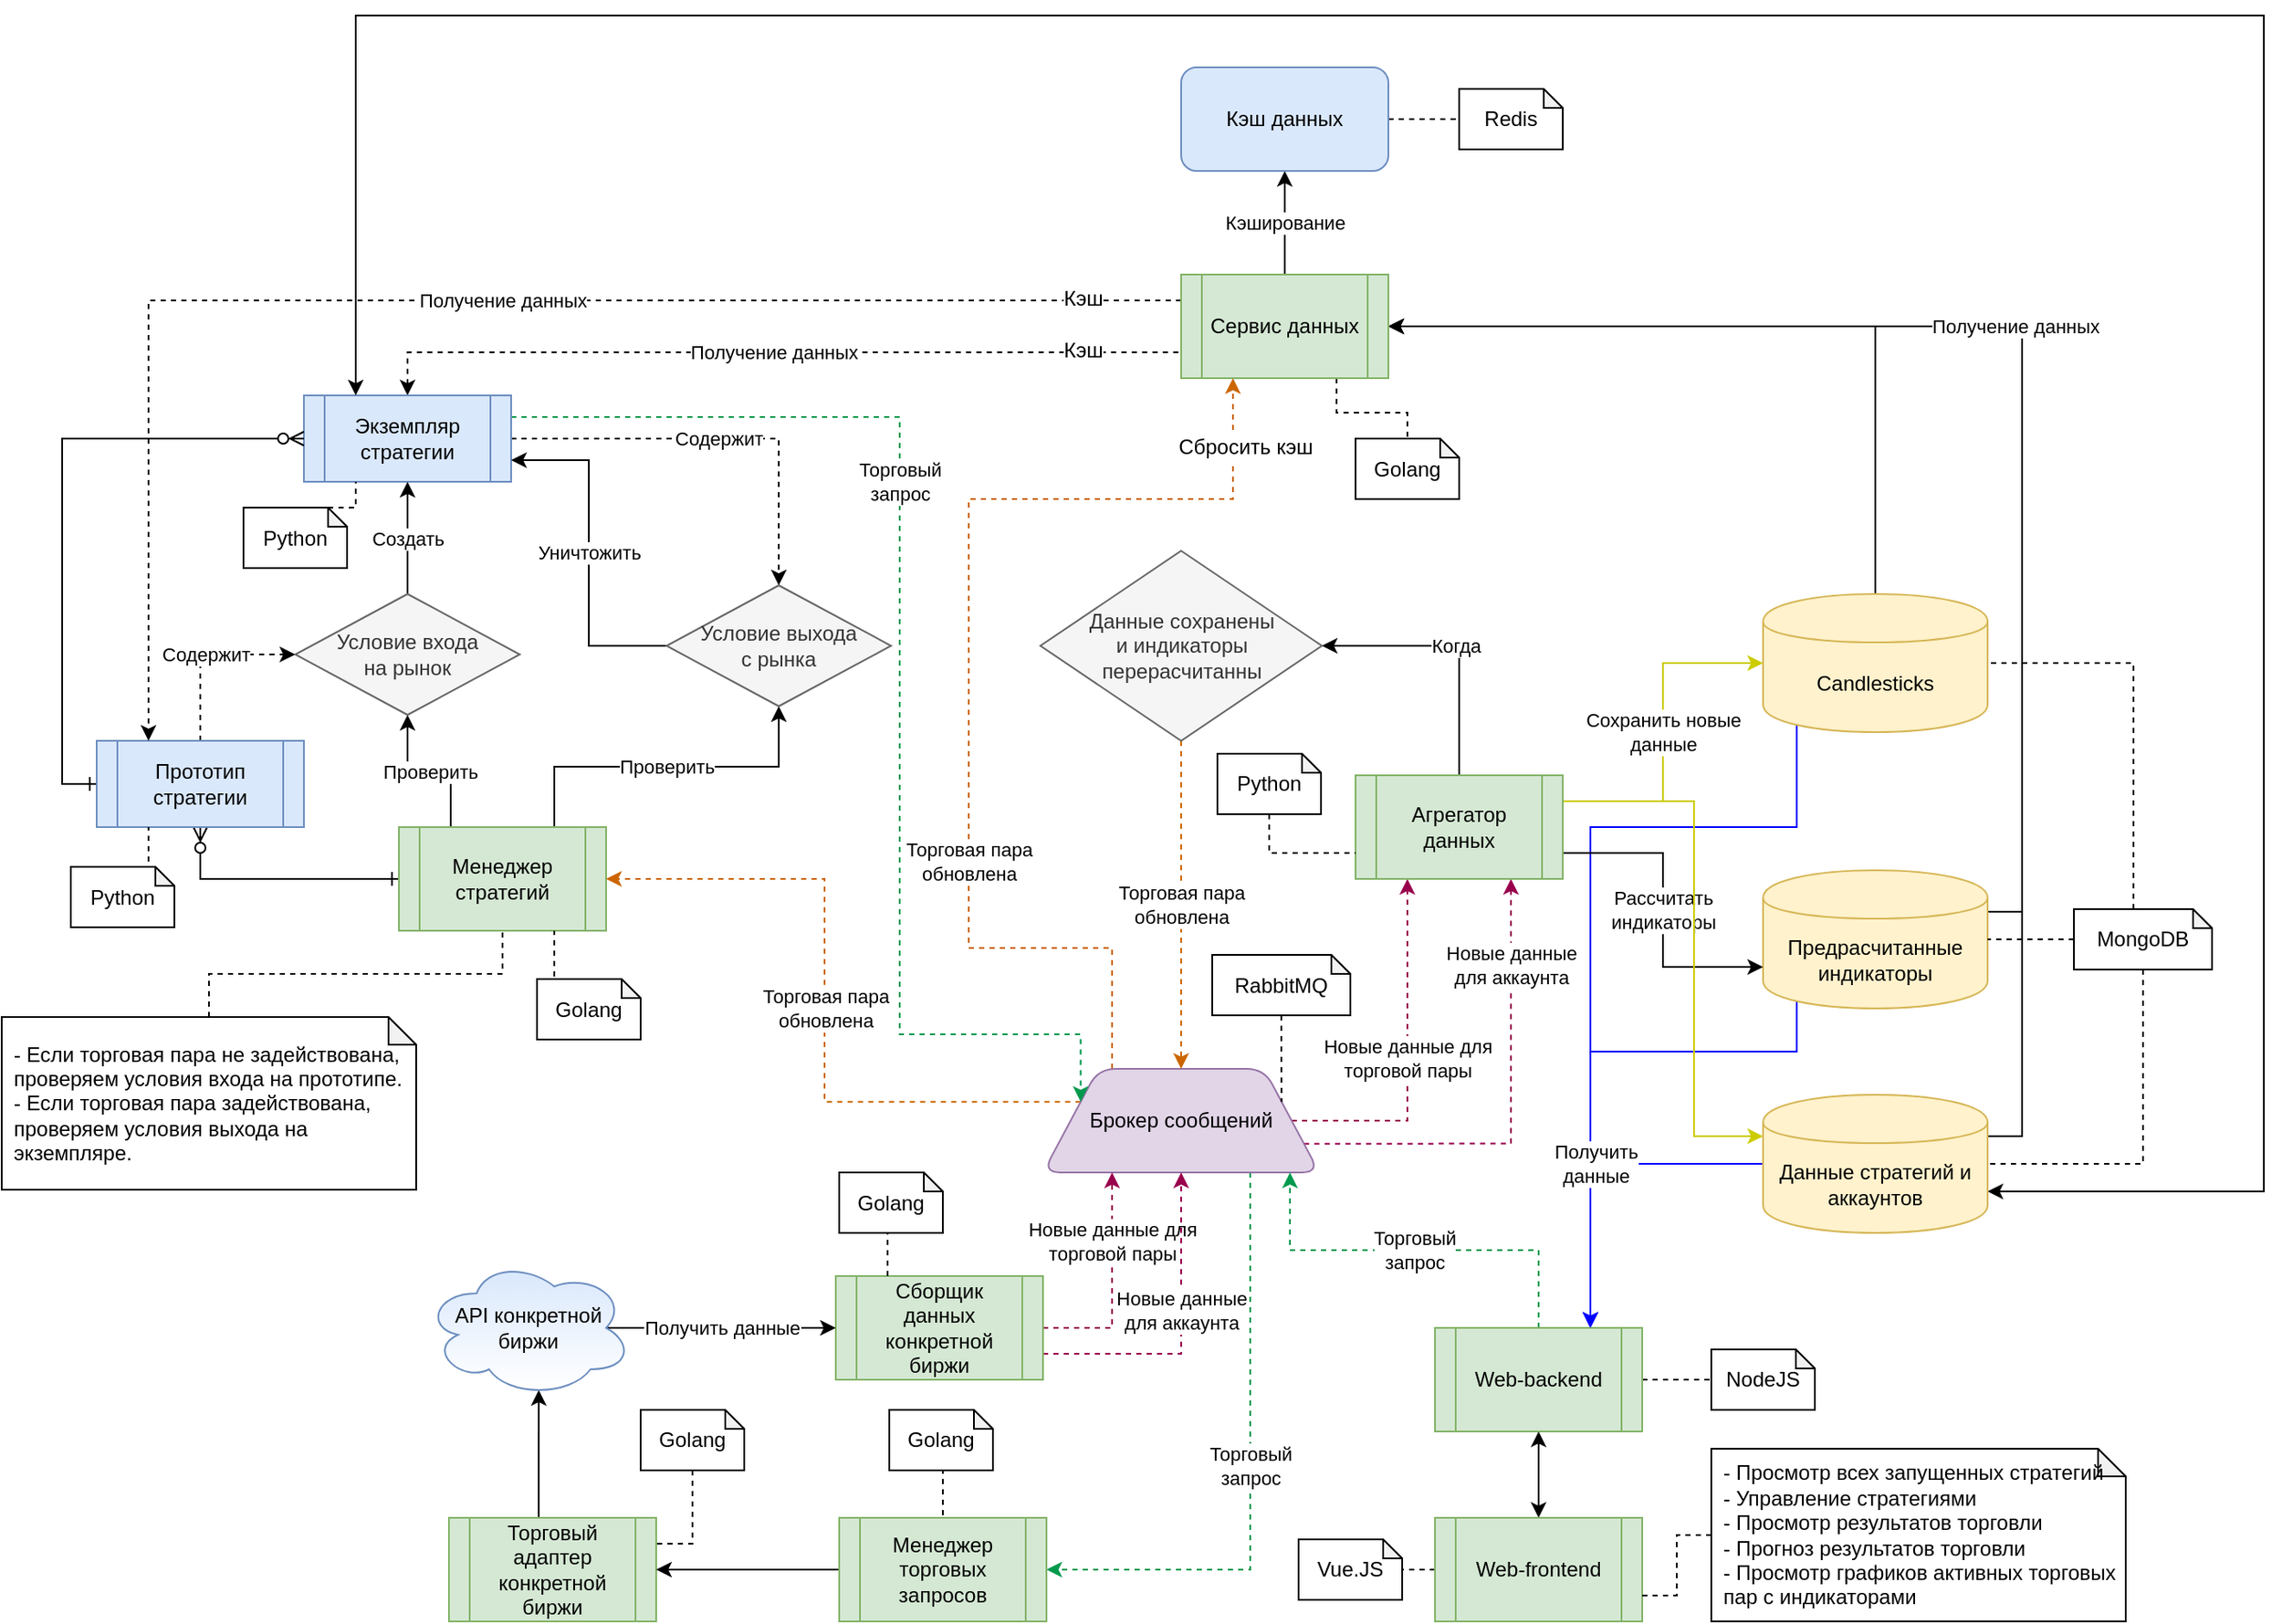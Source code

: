 <mxfile version="11.1.4" type="onedrive"><diagram id="FRBELjbMnmNRo_U3mfZq" name="Page-1"><mxGraphModel dx="2159" dy="3174" grid="1" gridSize="10" guides="1" tooltips="1" connect="1" arrows="1" fold="1" page="1" pageScale="1" pageWidth="827" pageHeight="1169" math="0" shadow="0"><root><mxCell id="0"/><mxCell id="1" parent="0"/><mxCell id="bpvKwf3iVBwZqgmixx3g-60" style="edgeStyle=orthogonalEdgeStyle;rounded=0;orthogonalLoop=1;jettySize=auto;html=1;exitX=1;exitY=0.3;exitDx=0;exitDy=0;entryX=1;entryY=0.5;entryDx=0;entryDy=0;startArrow=none;startFill=0;endArrow=classic;endFill=1;strokeColor=#000000;" edge="1" parent="1" source="bpvKwf3iVBwZqgmixx3g-30" target="ReVfuXmAG_VyodaBRStO-67"><mxGeometry relative="1" as="geometry"/></mxCell><mxCell id="ReVfuXmAG_VyodaBRStO-72" value="Получение данных" style="edgeStyle=orthogonalEdgeStyle;rounded=0;comic=0;orthogonalLoop=1;jettySize=auto;html=1;exitX=1;exitY=0.3;exitDx=0;exitDy=0;entryX=1;entryY=0.5;entryDx=0;entryDy=0;shadow=0;startArrow=none;startFill=0;endArrow=classic;endFill=1;" parent="1" source="ReVfuXmAG_VyodaBRStO-21" target="ReVfuXmAG_VyodaBRStO-67" edge="1"><mxGeometry relative="1" as="geometry"/></mxCell><mxCell id="bpvKwf3iVBwZqgmixx3g-47" style="edgeStyle=orthogonalEdgeStyle;rounded=0;orthogonalLoop=1;jettySize=auto;html=1;exitX=0.15;exitY=0.95;exitDx=0;exitDy=0;exitPerimeter=0;entryX=0.75;entryY=0;entryDx=0;entryDy=0;startArrow=none;startFill=0;endArrow=classic;endFill=1;strokeColor=#0000FF;" edge="1" parent="1" source="ReVfuXmAG_VyodaBRStO-20" target="bpvKwf3iVBwZqgmixx3g-20"><mxGeometry relative="1" as="geometry"><Array as="points"><mxPoint x="770" y="-860"/><mxPoint x="650" y="-860"/></Array></mxGeometry></mxCell><mxCell id="bpvKwf3iVBwZqgmixx3g-59" style="edgeStyle=orthogonalEdgeStyle;rounded=0;orthogonalLoop=1;jettySize=auto;html=1;exitX=0.5;exitY=0;exitDx=0;exitDy=0;entryX=1;entryY=0.5;entryDx=0;entryDy=0;startArrow=none;startFill=0;endArrow=classic;endFill=1;strokeColor=#000000;" edge="1" parent="1" source="ReVfuXmAG_VyodaBRStO-20" target="ReVfuXmAG_VyodaBRStO-67"><mxGeometry relative="1" as="geometry"/></mxCell><mxCell id="ReVfuXmAG_VyodaBRStO-20" value="Candlesticks" style="shape=cylinder;whiteSpace=wrap;html=1;boundedLbl=1;backgroundOutline=1;fillColor=#fff2cc;strokeColor=#d6b656;" parent="1" vertex="1"><mxGeometry x="750" y="-995" width="130" height="80" as="geometry"/></mxCell><mxCell id="bpvKwf3iVBwZqgmixx3g-46" style="edgeStyle=orthogonalEdgeStyle;rounded=0;orthogonalLoop=1;jettySize=auto;html=1;exitX=0.15;exitY=0.95;exitDx=0;exitDy=0;exitPerimeter=0;entryX=0.75;entryY=0;entryDx=0;entryDy=0;startArrow=none;startFill=0;endArrow=classic;endFill=1;strokeColor=#0000FF;" edge="1" parent="1" source="ReVfuXmAG_VyodaBRStO-21" target="bpvKwf3iVBwZqgmixx3g-20"><mxGeometry relative="1" as="geometry"><Array as="points"><mxPoint x="770" y="-730"/><mxPoint x="650" y="-730"/></Array></mxGeometry></mxCell><mxCell id="ReVfuXmAG_VyodaBRStO-21" value="Предрасчитанные индикаторы" style="shape=cylinder;whiteSpace=wrap;html=1;boundedLbl=1;backgroundOutline=1;fillColor=#fff2cc;strokeColor=#d6b656;" parent="1" vertex="1"><mxGeometry x="750" y="-835" width="130" height="80" as="geometry"/></mxCell><mxCell id="ReVfuXmAG_VyodaBRStO-56" value="Проверить" style="edgeStyle=orthogonalEdgeStyle;rounded=0;comic=0;orthogonalLoop=1;jettySize=auto;html=1;exitX=0.25;exitY=0;exitDx=0;exitDy=0;entryX=0.5;entryY=1;entryDx=0;entryDy=0;shadow=0;" parent="1" source="ReVfuXmAG_VyodaBRStO-31" target="ReVfuXmAG_VyodaBRStO-51" edge="1"><mxGeometry relative="1" as="geometry"/></mxCell><mxCell id="ReVfuXmAG_VyodaBRStO-61" value="Проверить" style="edgeStyle=orthogonalEdgeStyle;rounded=0;comic=0;orthogonalLoop=1;jettySize=auto;html=1;exitX=0.75;exitY=0;exitDx=0;exitDy=0;entryX=0.5;entryY=1;entryDx=0;entryDy=0;shadow=0;endArrow=classic;endFill=1;" parent="1" source="ReVfuXmAG_VyodaBRStO-31" target="ReVfuXmAG_VyodaBRStO-59" edge="1"><mxGeometry relative="1" as="geometry"/></mxCell><mxCell id="ReVfuXmAG_VyodaBRStO-74" style="edgeStyle=orthogonalEdgeStyle;rounded=0;comic=0;orthogonalLoop=1;jettySize=auto;html=1;exitX=0;exitY=0.5;exitDx=0;exitDy=0;entryX=0.5;entryY=1;entryDx=0;entryDy=0;shadow=0;startArrow=ERone;startFill=0;endArrow=ERzeroToMany;endFill=1;" parent="1" source="ReVfuXmAG_VyodaBRStO-31" target="ReVfuXmAG_VyodaBRStO-49" edge="1"><mxGeometry relative="1" as="geometry"/></mxCell><mxCell id="ReVfuXmAG_VyodaBRStO-31" value="Менеджер стратегий" style="shape=process;whiteSpace=wrap;html=1;backgroundOutline=1;fillColor=#d5e8d4;strokeColor=#82b366;" parent="1" vertex="1"><mxGeometry x="-40" y="-860" width="120" height="60" as="geometry"/></mxCell><mxCell id="ReVfuXmAG_VyodaBRStO-35" value="Торговая пара&lt;br&gt;обновлена" style="edgeStyle=orthogonalEdgeStyle;rounded=0;comic=0;orthogonalLoop=1;jettySize=auto;html=1;exitX=0;exitY=0.25;exitDx=0;exitDy=0;entryX=1;entryY=0.5;entryDx=0;entryDy=0;shadow=0;dashed=1;strokeColor=#CC6600;" parent="1" source="ReVfuXmAG_VyodaBRStO-33" target="ReVfuXmAG_VyodaBRStO-31" edge="1"><mxGeometry relative="1" as="geometry"/></mxCell><mxCell id="ReVfuXmAG_VyodaBRStO-83" value="Новые данные для&lt;br&gt;торговой пары" style="edgeStyle=orthogonalEdgeStyle;rounded=0;comic=0;orthogonalLoop=1;jettySize=auto;html=1;exitX=1;exitY=0.5;exitDx=0;exitDy=0;entryX=0.25;entryY=1;entryDx=0;entryDy=0;shadow=0;dashed=1;startArrow=none;startFill=0;endArrow=classic;endFill=1;strokeColor=#99004D;" parent="1" source="ReVfuXmAG_VyodaBRStO-33" target="ReVfuXmAG_VyodaBRStO-76" edge="1"><mxGeometry relative="1" as="geometry"/></mxCell><mxCell id="ReVfuXmAG_VyodaBRStO-101" value="Торговая пара &lt;br&gt;обновлена" style="edgeStyle=orthogonalEdgeStyle;rounded=0;comic=0;orthogonalLoop=1;jettySize=auto;html=1;exitX=0.25;exitY=0;exitDx=0;exitDy=0;entryX=0.25;entryY=1;entryDx=0;entryDy=0;shadow=0;dashed=1;startArrow=none;startFill=0;endArrow=classic;endFill=1;elbow=vertical;strokeColor=#CC6600;" parent="1" source="ReVfuXmAG_VyodaBRStO-33" target="ReVfuXmAG_VyodaBRStO-67" edge="1"><mxGeometry x="-0.362" relative="1" as="geometry"><Array as="points"><mxPoint x="373" y="-790"/><mxPoint x="290" y="-790"/><mxPoint x="290" y="-1050"/><mxPoint x="443" y="-1050"/></Array><mxPoint as="offset"/></mxGeometry></mxCell><mxCell id="ReVfuXmAG_VyodaBRStO-107" value="Сбросить кэш" style="text;html=1;resizable=0;points=[];align=center;verticalAlign=middle;labelBackgroundColor=#ffffff;" parent="ReVfuXmAG_VyodaBRStO-101" vertex="1" connectable="0"><mxGeometry x="0.852" y="-2" relative="1" as="geometry"><mxPoint x="5" y="-7" as="offset"/></mxGeometry></mxCell><mxCell id="bpvKwf3iVBwZqgmixx3g-41" value="Торговый&lt;br&gt;запрос" style="edgeStyle=orthogonalEdgeStyle;rounded=0;orthogonalLoop=1;jettySize=auto;html=1;exitX=0.75;exitY=1;exitDx=0;exitDy=0;entryX=1;entryY=0.5;entryDx=0;entryDy=0;dashed=1;startArrow=none;startFill=0;endArrow=classic;endFill=1;strokeColor=#00994D;" edge="1" parent="1" source="ReVfuXmAG_VyodaBRStO-33" target="bpvKwf3iVBwZqgmixx3g-37"><mxGeometry x="-0.023" relative="1" as="geometry"><mxPoint as="offset"/></mxGeometry></mxCell><mxCell id="bpvKwf3iVBwZqgmixx3g-52" value="Новые данные&lt;br&gt;для аккаунта" style="edgeStyle=orthogonalEdgeStyle;rounded=0;orthogonalLoop=1;jettySize=auto;html=1;exitX=1;exitY=0.75;exitDx=0;exitDy=0;entryX=0.75;entryY=1;entryDx=0;entryDy=0;startArrow=none;startFill=0;endArrow=classic;endFill=1;strokeColor=#99004D;shadow=0;dashed=1;" edge="1" parent="1" source="ReVfuXmAG_VyodaBRStO-33" target="ReVfuXmAG_VyodaBRStO-76"><mxGeometry x="0.634" relative="1" as="geometry"><mxPoint as="offset"/></mxGeometry></mxCell><mxCell id="ReVfuXmAG_VyodaBRStO-33" value="Брокер сообщений" style="shape=trapezoid;perimeter=trapezoidPerimeter;whiteSpace=wrap;html=1;fillColor=#e1d5e7;strokeColor=#9673a6;gradientColor=none;rounded=1;comic=0;shadow=0;" parent="1" vertex="1"><mxGeometry x="333" y="-720" width="160" height="60" as="geometry"/></mxCell><mxCell id="ReVfuXmAG_VyodaBRStO-62" value="Содержит" style="edgeStyle=orthogonalEdgeStyle;rounded=0;comic=0;orthogonalLoop=1;jettySize=auto;html=1;exitX=1;exitY=0.5;exitDx=0;exitDy=0;entryX=0.5;entryY=0;entryDx=0;entryDy=0;shadow=0;endArrow=classic;endFill=1;dashed=1;" parent="1" source="ReVfuXmAG_VyodaBRStO-47" target="ReVfuXmAG_VyodaBRStO-59" edge="1"><mxGeometry relative="1" as="geometry"/></mxCell><mxCell id="ReVfuXmAG_VyodaBRStO-68" value="Получение данных" style="edgeStyle=orthogonalEdgeStyle;rounded=0;comic=0;orthogonalLoop=1;jettySize=auto;html=1;exitX=0.5;exitY=0;exitDx=0;exitDy=0;shadow=0;dashed=1;endArrow=none;endFill=0;startArrow=classic;startFill=1;entryX=0;entryY=0.75;entryDx=0;entryDy=0;" parent="1" source="ReVfuXmAG_VyodaBRStO-47" target="ReVfuXmAG_VyodaBRStO-67" edge="1"><mxGeometry relative="1" as="geometry"><mxPoint x="330" y="-1100" as="targetPoint"/></mxGeometry></mxCell><mxCell id="ReVfuXmAG_VyodaBRStO-109" value="Кэш" style="text;html=1;resizable=0;points=[];align=center;verticalAlign=middle;labelBackgroundColor=#ffffff;" parent="ReVfuXmAG_VyodaBRStO-68" vertex="1" connectable="0"><mxGeometry x="0.729" y="-1" relative="1" as="geometry"><mxPoint x="7" y="-2" as="offset"/></mxGeometry></mxCell><mxCell id="bpvKwf3iVBwZqgmixx3g-40" value="Торговый &lt;br&gt;запрос" style="edgeStyle=orthogonalEdgeStyle;rounded=0;orthogonalLoop=1;jettySize=auto;html=1;exitX=1;exitY=0.25;exitDx=0;exitDy=0;entryX=0;entryY=0.25;entryDx=0;entryDy=0;startArrow=none;startFill=0;endArrow=classic;endFill=1;dashed=1;strokeColor=#00994D;" edge="1" parent="1" source="ReVfuXmAG_VyodaBRStO-47" target="ReVfuXmAG_VyodaBRStO-33"><mxGeometry x="-0.38" y="-37" relative="1" as="geometry"><Array as="points"><mxPoint x="250" y="-1097"/><mxPoint x="250" y="-740"/><mxPoint x="355" y="-740"/></Array><mxPoint x="37" y="37" as="offset"/></mxGeometry></mxCell><mxCell id="ReVfuXmAG_VyodaBRStO-47" value="Экземпляр стратегии" style="shape=process;whiteSpace=wrap;html=1;backgroundOutline=1;fillColor=#dae8fc;strokeColor=#6c8ebf;" parent="1" vertex="1"><mxGeometry x="-95" y="-1110" width="120" height="50" as="geometry"/></mxCell><mxCell id="ReVfuXmAG_VyodaBRStO-60" value="Содержит" style="edgeStyle=orthogonalEdgeStyle;rounded=0;comic=0;orthogonalLoop=1;jettySize=auto;html=1;exitX=0.5;exitY=0;exitDx=0;exitDy=0;entryX=0;entryY=0.5;entryDx=0;entryDy=0;shadow=0;endArrow=classic;endFill=1;dashed=1;" parent="1" source="ReVfuXmAG_VyodaBRStO-49" target="ReVfuXmAG_VyodaBRStO-51" edge="1"><mxGeometry relative="1" as="geometry"/></mxCell><mxCell id="ReVfuXmAG_VyodaBRStO-73" style="edgeStyle=orthogonalEdgeStyle;rounded=0;comic=0;orthogonalLoop=1;jettySize=auto;html=1;exitX=0;exitY=0.5;exitDx=0;exitDy=0;entryX=0;entryY=0.5;entryDx=0;entryDy=0;shadow=0;startArrow=ERone;startFill=0;endArrow=ERzeroToMany;endFill=1;" parent="1" source="ReVfuXmAG_VyodaBRStO-49" target="ReVfuXmAG_VyodaBRStO-47" edge="1"><mxGeometry relative="1" as="geometry"/></mxCell><mxCell id="ReVfuXmAG_VyodaBRStO-49" value="Прототип стратегии" style="shape=process;whiteSpace=wrap;html=1;backgroundOutline=1;fillColor=#dae8fc;strokeColor=#6c8ebf;" parent="1" vertex="1"><mxGeometry x="-215" y="-910" width="120" height="50" as="geometry"/></mxCell><mxCell id="ReVfuXmAG_VyodaBRStO-58" value="Создать" style="edgeStyle=orthogonalEdgeStyle;rounded=0;comic=0;orthogonalLoop=1;jettySize=auto;html=1;exitX=0.5;exitY=0;exitDx=0;exitDy=0;entryX=0.5;entryY=1;entryDx=0;entryDy=0;shadow=0;" parent="1" source="ReVfuXmAG_VyodaBRStO-51" target="ReVfuXmAG_VyodaBRStO-47" edge="1"><mxGeometry relative="1" as="geometry"/></mxCell><mxCell id="ReVfuXmAG_VyodaBRStO-51" value="Условие входа&lt;br&gt;на рынок" style="rhombus;whiteSpace=wrap;html=1;fillColor=#f5f5f5;strokeColor=#666666;fontColor=#333333;" parent="1" vertex="1"><mxGeometry x="-100" y="-995" width="130" height="70" as="geometry"/></mxCell><mxCell id="ReVfuXmAG_VyodaBRStO-63" value="Уничтожить" style="edgeStyle=orthogonalEdgeStyle;rounded=0;comic=0;orthogonalLoop=1;jettySize=auto;html=1;exitX=0;exitY=0.5;exitDx=0;exitDy=0;entryX=1;entryY=0.75;entryDx=0;entryDy=0;shadow=0;endArrow=classic;endFill=1;" parent="1" source="ReVfuXmAG_VyodaBRStO-59" target="ReVfuXmAG_VyodaBRStO-47" edge="1"><mxGeometry relative="1" as="geometry"/></mxCell><mxCell id="ReVfuXmAG_VyodaBRStO-59" value="Условие выхода&lt;br&gt;с рынка" style="rhombus;whiteSpace=wrap;html=1;fillColor=#f5f5f5;strokeColor=#666666;fontColor=#333333;" parent="1" vertex="1"><mxGeometry x="115" y="-1000" width="130" height="70" as="geometry"/></mxCell><mxCell id="ReVfuXmAG_VyodaBRStO-66" style="edgeStyle=orthogonalEdgeStyle;rounded=0;comic=0;orthogonalLoop=1;jettySize=auto;html=1;exitX=0.5;exitY=0;exitDx=0;exitDy=0;exitPerimeter=0;entryX=0.5;entryY=1;entryDx=0;entryDy=0;shadow=0;endArrow=none;endFill=0;dashed=1;" parent="1" source="ReVfuXmAG_VyodaBRStO-64" target="ReVfuXmAG_VyodaBRStO-31" edge="1"><mxGeometry relative="1" as="geometry"/></mxCell><mxCell id="ReVfuXmAG_VyodaBRStO-64" value="- Если торговая пара не задействована, проверяем условия входа на прототипе.&lt;br&gt;- Если торговая пара задействована, проверяем условия выхода на экземпляре." style="shape=note;whiteSpace=wrap;html=1;backgroundOutline=1;darkOpacity=0.05;align=left;horizontal=1;spacingTop=0;spacingLeft=5;spacingRight=0;size=16;" parent="1" vertex="1"><mxGeometry x="-270" y="-750" width="240" height="100" as="geometry"/></mxCell><mxCell id="ReVfuXmAG_VyodaBRStO-69" value="Получение данных" style="edgeStyle=orthogonalEdgeStyle;rounded=0;comic=0;orthogonalLoop=1;jettySize=auto;html=1;entryX=0.25;entryY=0;entryDx=0;entryDy=0;shadow=0;dashed=1;startArrow=none;startFill=0;endArrow=classic;endFill=1;exitX=0;exitY=0.25;exitDx=0;exitDy=0;" parent="1" source="ReVfuXmAG_VyodaBRStO-67" target="ReVfuXmAG_VyodaBRStO-49" edge="1"><mxGeometry x="-0.079" relative="1" as="geometry"><mxPoint x="340" y="-1190" as="sourcePoint"/><mxPoint as="offset"/></mxGeometry></mxCell><mxCell id="ReVfuXmAG_VyodaBRStO-108" value="Кэш" style="text;html=1;resizable=0;points=[];align=center;verticalAlign=middle;labelBackgroundColor=#ffffff;" parent="ReVfuXmAG_VyodaBRStO-69" vertex="1" connectable="0"><mxGeometry x="-0.866" relative="1" as="geometry"><mxPoint y="-1" as="offset"/></mxGeometry></mxCell><mxCell id="ReVfuXmAG_VyodaBRStO-95" value="Кэширование" style="edgeStyle=orthogonalEdgeStyle;rounded=0;comic=0;orthogonalLoop=1;jettySize=auto;html=1;exitX=0.5;exitY=0;exitDx=0;exitDy=0;entryX=0.5;entryY=1;entryDx=0;entryDy=0;shadow=0;startArrow=none;startFill=0;endArrow=classic;endFill=1;" parent="1" source="ReVfuXmAG_VyodaBRStO-67" target="ReVfuXmAG_VyodaBRStO-93" edge="1"><mxGeometry relative="1" as="geometry"/></mxCell><mxCell id="bpvKwf3iVBwZqgmixx3g-17" style="edgeStyle=orthogonalEdgeStyle;rounded=0;orthogonalLoop=1;jettySize=auto;html=1;exitX=0.75;exitY=1;exitDx=0;exitDy=0;entryX=0.5;entryY=0;entryDx=0;entryDy=0;entryPerimeter=0;dashed=1;endArrow=none;endFill=0;" edge="1" parent="1" source="ReVfuXmAG_VyodaBRStO-67" target="bpvKwf3iVBwZqgmixx3g-16"><mxGeometry relative="1" as="geometry"/></mxCell><mxCell id="ReVfuXmAG_VyodaBRStO-67" value="Сервис данных" style="shape=process;whiteSpace=wrap;html=1;backgroundOutline=1;align=center;fillColor=#d5e8d4;strokeColor=#82b366;" parent="1" vertex="1"><mxGeometry x="413" y="-1180" width="120" height="60" as="geometry"/></mxCell><mxCell id="ReVfuXmAG_VyodaBRStO-82" value="Новые данные для&lt;br&gt;торговой пары" style="edgeStyle=orthogonalEdgeStyle;rounded=0;comic=0;orthogonalLoop=1;jettySize=auto;html=1;exitX=1;exitY=0.5;exitDx=0;exitDy=0;entryX=0.25;entryY=1;entryDx=0;entryDy=0;shadow=0;startArrow=none;startFill=0;endArrow=classic;endFill=1;dashed=1;strokeColor=#99004D;" parent="1" source="ReVfuXmAG_VyodaBRStO-75" target="ReVfuXmAG_VyodaBRStO-33" edge="1"><mxGeometry x="0.385" relative="1" as="geometry"><mxPoint as="offset"/></mxGeometry></mxCell><mxCell id="bpvKwf3iVBwZqgmixx3g-50" value="Новые&amp;nbsp;данные&lt;br&gt;для аккаунта" style="edgeStyle=orthogonalEdgeStyle;rounded=0;orthogonalLoop=1;jettySize=auto;html=1;exitX=1;exitY=0.75;exitDx=0;exitDy=0;startArrow=none;startFill=0;endArrow=classic;endFill=1;strokeColor=#99004D;shadow=0;dashed=1;" edge="1" parent="1" source="ReVfuXmAG_VyodaBRStO-75" target="ReVfuXmAG_VyodaBRStO-33"><mxGeometry x="-0.135" y="25" relative="1" as="geometry"><mxPoint x="25" y="-25" as="offset"/></mxGeometry></mxCell><mxCell id="ReVfuXmAG_VyodaBRStO-75" value="Сборщик данных конкретной биржи" style="shape=process;whiteSpace=wrap;html=1;backgroundOutline=1;align=center;fillColor=#d5e8d4;strokeColor=#82b366;" parent="1" vertex="1"><mxGeometry x="213" y="-600" width="120" height="60" as="geometry"/></mxCell><mxCell id="ReVfuXmAG_VyodaBRStO-84" value="Сохранить новые&lt;br&gt;данные" style="edgeStyle=orthogonalEdgeStyle;rounded=0;comic=0;orthogonalLoop=1;jettySize=auto;html=1;exitX=1;exitY=0.25;exitDx=0;exitDy=0;entryX=0;entryY=0.5;entryDx=0;entryDy=0;shadow=0;startArrow=none;startFill=0;endArrow=classic;endFill=1;strokeColor=#CCCC00;" parent="1" source="ReVfuXmAG_VyodaBRStO-76" target="ReVfuXmAG_VyodaBRStO-20" edge="1"><mxGeometry relative="1" as="geometry"/></mxCell><mxCell id="ReVfuXmAG_VyodaBRStO-86" value="Рассчитать &lt;br&gt;индикаторы" style="edgeStyle=orthogonalEdgeStyle;rounded=0;comic=0;orthogonalLoop=1;jettySize=auto;html=1;exitX=1;exitY=0.75;exitDx=0;exitDy=0;entryX=0;entryY=0.7;entryDx=0;entryDy=0;shadow=0;startArrow=none;startFill=0;endArrow=classic;endFill=1;" parent="1" source="ReVfuXmAG_VyodaBRStO-76" target="ReVfuXmAG_VyodaBRStO-21" edge="1"><mxGeometry relative="1" as="geometry"/></mxCell><mxCell id="ReVfuXmAG_VyodaBRStO-91" value="Когда" style="edgeStyle=orthogonalEdgeStyle;rounded=0;comic=0;orthogonalLoop=1;jettySize=auto;html=1;exitX=0.5;exitY=0;exitDx=0;exitDy=0;entryX=1;entryY=0.5;entryDx=0;entryDy=0;shadow=0;startArrow=none;startFill=0;endArrow=classic;endFill=1;" parent="1" source="ReVfuXmAG_VyodaBRStO-76" target="ReVfuXmAG_VyodaBRStO-88" edge="1"><mxGeometry relative="1" as="geometry"/></mxCell><mxCell id="bpvKwf3iVBwZqgmixx3g-53" style="edgeStyle=orthogonalEdgeStyle;rounded=0;orthogonalLoop=1;jettySize=auto;html=1;exitX=1;exitY=0.25;exitDx=0;exitDy=0;entryX=0;entryY=0.3;entryDx=0;entryDy=0;startArrow=none;startFill=0;endArrow=classic;endFill=1;strokeColor=#CCCC00;" edge="1" parent="1" source="ReVfuXmAG_VyodaBRStO-76" target="bpvKwf3iVBwZqgmixx3g-30"><mxGeometry relative="1" as="geometry"><Array as="points"><mxPoint x="710" y="-875"/><mxPoint x="710" y="-681"/></Array></mxGeometry></mxCell><mxCell id="ReVfuXmAG_VyodaBRStO-76" value="Агрегатор данных" style="shape=process;whiteSpace=wrap;html=1;backgroundOutline=1;align=center;fillColor=#d5e8d4;strokeColor=#82b366;" parent="1" vertex="1"><mxGeometry x="514" y="-890" width="120" height="60" as="geometry"/></mxCell><mxCell id="ReVfuXmAG_VyodaBRStO-78" value="Получить данные" style="edgeStyle=orthogonalEdgeStyle;rounded=0;comic=0;orthogonalLoop=1;jettySize=auto;html=1;exitX=0.875;exitY=0.5;exitDx=0;exitDy=0;exitPerimeter=0;entryX=0;entryY=0.5;entryDx=0;entryDy=0;shadow=0;startArrow=none;startFill=0;endArrow=classic;endFill=1;" parent="1" source="ReVfuXmAG_VyodaBRStO-77" target="ReVfuXmAG_VyodaBRStO-75" edge="1"><mxGeometry relative="1" as="geometry"/></mxCell><mxCell id="bpvKwf3iVBwZqgmixx3g-49" style="rounded=0;orthogonalLoop=1;jettySize=auto;html=1;exitX=0.55;exitY=0.95;exitDx=0;exitDy=0;exitPerimeter=0;entryX=0.433;entryY=0;entryDx=0;entryDy=0;entryPerimeter=0;startArrow=classic;startFill=1;endArrow=none;endFill=0;strokeColor=#000000;edgeStyle=orthogonalEdgeStyle;" edge="1" parent="1" source="ReVfuXmAG_VyodaBRStO-77" target="bpvKwf3iVBwZqgmixx3g-34"><mxGeometry relative="1" as="geometry"/></mxCell><mxCell id="ReVfuXmAG_VyodaBRStO-77" value="API конкретной биржи" style="ellipse;shape=cloud;whiteSpace=wrap;html=1;align=center;fillColor=#dae8fc;strokeColor=#6c8ebf;gradientColor=#ffffff;shadow=0;" parent="1" vertex="1"><mxGeometry x="-25" y="-610" width="120" height="80" as="geometry"/></mxCell><mxCell id="ReVfuXmAG_VyodaBRStO-90" value="Торговая пара&lt;br&gt;обновлена" style="edgeStyle=orthogonalEdgeStyle;rounded=0;comic=0;orthogonalLoop=1;jettySize=auto;html=1;exitX=0.5;exitY=1;exitDx=0;exitDy=0;entryX=0.5;entryY=0;entryDx=0;entryDy=0;shadow=0;dashed=1;startArrow=none;startFill=0;endArrow=classic;endFill=1;strokeColor=#CC6600;" parent="1" source="ReVfuXmAG_VyodaBRStO-88" target="ReVfuXmAG_VyodaBRStO-33" edge="1"><mxGeometry relative="1" as="geometry"><mxPoint x="383" y="-840" as="sourcePoint"/></mxGeometry></mxCell><mxCell id="ReVfuXmAG_VyodaBRStO-88" value="Данные сохранены&lt;br&gt;и индикаторы перерасчитанны" style="rhombus;whiteSpace=wrap;html=1;fillColor=#f5f5f5;strokeColor=#666666;fontColor=#333333;" parent="1" vertex="1"><mxGeometry x="331.5" y="-1020" width="163" height="110" as="geometry"/></mxCell><mxCell id="bpvKwf3iVBwZqgmixx3g-15" style="edgeStyle=orthogonalEdgeStyle;rounded=0;orthogonalLoop=1;jettySize=auto;html=1;exitX=1;exitY=0.5;exitDx=0;exitDy=0;entryX=0;entryY=0.5;entryDx=0;entryDy=0;entryPerimeter=0;dashed=1;endArrow=none;endFill=0;" edge="1" parent="1" source="ReVfuXmAG_VyodaBRStO-93" target="bpvKwf3iVBwZqgmixx3g-14"><mxGeometry relative="1" as="geometry"/></mxCell><mxCell id="ReVfuXmAG_VyodaBRStO-93" value="Кэш данных" style="rounded=1;whiteSpace=wrap;html=1;align=center;fillColor=#dae8fc;strokeColor=#6c8ebf;" parent="1" vertex="1"><mxGeometry x="413" y="-1300" width="120" height="60" as="geometry"/></mxCell><mxCell id="bpvKwf3iVBwZqgmixx3g-2" style="edgeStyle=orthogonalEdgeStyle;rounded=0;orthogonalLoop=1;jettySize=auto;html=1;exitX=0;exitY=0;exitDx=34.5;exitDy=0;exitPerimeter=0;entryX=1;entryY=0.5;entryDx=0;entryDy=0;endArrow=none;endFill=0;dashed=1;" edge="1" parent="1" source="bpvKwf3iVBwZqgmixx3g-1" target="ReVfuXmAG_VyodaBRStO-20"><mxGeometry relative="1" as="geometry"/></mxCell><mxCell id="bpvKwf3iVBwZqgmixx3g-3" style="edgeStyle=orthogonalEdgeStyle;rounded=0;orthogonalLoop=1;jettySize=auto;html=1;exitX=0;exitY=0.5;exitDx=0;exitDy=0;exitPerimeter=0;entryX=1;entryY=0.5;entryDx=0;entryDy=0;endArrow=none;endFill=0;dashed=1;" edge="1" parent="1" source="bpvKwf3iVBwZqgmixx3g-1" target="ReVfuXmAG_VyodaBRStO-21"><mxGeometry relative="1" as="geometry"/></mxCell><mxCell id="bpvKwf3iVBwZqgmixx3g-31" style="edgeStyle=orthogonalEdgeStyle;rounded=0;orthogonalLoop=1;jettySize=auto;html=1;exitX=0.5;exitY=1;exitDx=0;exitDy=0;exitPerimeter=0;entryX=1;entryY=0.5;entryDx=0;entryDy=0;dashed=1;startArrow=none;startFill=0;endArrow=none;endFill=0;" edge="1" parent="1" source="bpvKwf3iVBwZqgmixx3g-1" target="bpvKwf3iVBwZqgmixx3g-30"><mxGeometry relative="1" as="geometry"/></mxCell><mxCell id="bpvKwf3iVBwZqgmixx3g-1" value="MongoDB" style="shape=note;whiteSpace=wrap;html=1;backgroundOutline=1;darkOpacity=0.05;size=11;" vertex="1" parent="1"><mxGeometry x="930" y="-812.5" width="80" height="35" as="geometry"/></mxCell><mxCell id="bpvKwf3iVBwZqgmixx3g-5" style="edgeStyle=orthogonalEdgeStyle;rounded=0;orthogonalLoop=1;jettySize=auto;html=1;exitX=0.5;exitY=1;exitDx=0;exitDy=0;exitPerimeter=0;entryX=1;entryY=0.25;entryDx=0;entryDy=0;dashed=1;endArrow=none;endFill=0;" edge="1" parent="1" source="bpvKwf3iVBwZqgmixx3g-4" target="ReVfuXmAG_VyodaBRStO-33"><mxGeometry relative="1" as="geometry"/></mxCell><mxCell id="bpvKwf3iVBwZqgmixx3g-4" value="RabbitMQ" style="shape=note;whiteSpace=wrap;html=1;backgroundOutline=1;darkOpacity=0.05;size=11;" vertex="1" parent="1"><mxGeometry x="431" y="-786" width="80" height="35" as="geometry"/></mxCell><mxCell id="bpvKwf3iVBwZqgmixx3g-7" style="edgeStyle=orthogonalEdgeStyle;rounded=0;orthogonalLoop=1;jettySize=auto;html=1;exitX=0.5;exitY=0;exitDx=0;exitDy=0;exitPerimeter=0;entryX=0.25;entryY=1;entryDx=0;entryDy=0;dashed=1;endArrow=none;endFill=0;" edge="1" parent="1" source="bpvKwf3iVBwZqgmixx3g-6" target="ReVfuXmAG_VyodaBRStO-49"><mxGeometry relative="1" as="geometry"/></mxCell><mxCell id="bpvKwf3iVBwZqgmixx3g-6" value="Python" style="shape=note;whiteSpace=wrap;html=1;backgroundOutline=1;darkOpacity=0.05;size=11;" vertex="1" parent="1"><mxGeometry x="-230" y="-837" width="60" height="35" as="geometry"/></mxCell><mxCell id="bpvKwf3iVBwZqgmixx3g-9" style="edgeStyle=orthogonalEdgeStyle;rounded=0;orthogonalLoop=1;jettySize=auto;html=1;exitX=0;exitY=0;exitDx=49;exitDy=0;exitPerimeter=0;entryX=0.25;entryY=1;entryDx=0;entryDy=0;dashed=1;endArrow=none;endFill=0;" edge="1" parent="1" source="bpvKwf3iVBwZqgmixx3g-8" target="ReVfuXmAG_VyodaBRStO-47"><mxGeometry relative="1" as="geometry"/></mxCell><mxCell id="bpvKwf3iVBwZqgmixx3g-8" value="Python" style="shape=note;whiteSpace=wrap;html=1;backgroundOutline=1;darkOpacity=0.05;size=11;" vertex="1" parent="1"><mxGeometry x="-130" y="-1045" width="60" height="35" as="geometry"/></mxCell><mxCell id="bpvKwf3iVBwZqgmixx3g-11" style="edgeStyle=orthogonalEdgeStyle;rounded=0;orthogonalLoop=1;jettySize=auto;html=1;exitX=0;exitY=0;exitDx=14.5;exitDy=0;exitPerimeter=0;entryX=0.75;entryY=1;entryDx=0;entryDy=0;dashed=1;endArrow=none;endFill=0;" edge="1" parent="1" source="bpvKwf3iVBwZqgmixx3g-10" target="ReVfuXmAG_VyodaBRStO-31"><mxGeometry relative="1" as="geometry"/></mxCell><mxCell id="bpvKwf3iVBwZqgmixx3g-10" value="Golang" style="shape=note;whiteSpace=wrap;html=1;backgroundOutline=1;darkOpacity=0.05;size=11;" vertex="1" parent="1"><mxGeometry x="40" y="-772" width="60" height="35" as="geometry"/></mxCell><mxCell id="bpvKwf3iVBwZqgmixx3g-13" style="edgeStyle=orthogonalEdgeStyle;rounded=0;orthogonalLoop=1;jettySize=auto;html=1;exitX=0.5;exitY=1;exitDx=0;exitDy=0;exitPerimeter=0;entryX=0.25;entryY=0;entryDx=0;entryDy=0;dashed=1;endArrow=none;endFill=0;" edge="1" parent="1" source="bpvKwf3iVBwZqgmixx3g-12" target="ReVfuXmAG_VyodaBRStO-75"><mxGeometry relative="1" as="geometry"/></mxCell><mxCell id="bpvKwf3iVBwZqgmixx3g-12" value="Golang" style="shape=note;whiteSpace=wrap;html=1;backgroundOutline=1;darkOpacity=0.05;size=11;" vertex="1" parent="1"><mxGeometry x="215" y="-660" width="60" height="35" as="geometry"/></mxCell><mxCell id="bpvKwf3iVBwZqgmixx3g-14" value="Redis" style="shape=note;whiteSpace=wrap;html=1;backgroundOutline=1;darkOpacity=0.05;size=11;" vertex="1" parent="1"><mxGeometry x="574" y="-1287.5" width="60" height="35" as="geometry"/></mxCell><mxCell id="bpvKwf3iVBwZqgmixx3g-16" value="Golang" style="shape=note;whiteSpace=wrap;html=1;backgroundOutline=1;darkOpacity=0.05;size=11;" vertex="1" parent="1"><mxGeometry x="514" y="-1085" width="60" height="35" as="geometry"/></mxCell><mxCell id="bpvKwf3iVBwZqgmixx3g-19" style="edgeStyle=orthogonalEdgeStyle;rounded=0;orthogonalLoop=1;jettySize=auto;html=1;exitX=0.5;exitY=1;exitDx=0;exitDy=0;exitPerimeter=0;entryX=0;entryY=0.75;entryDx=0;entryDy=0;dashed=1;endArrow=none;endFill=0;" edge="1" parent="1" source="bpvKwf3iVBwZqgmixx3g-18" target="ReVfuXmAG_VyodaBRStO-76"><mxGeometry relative="1" as="geometry"/></mxCell><mxCell id="bpvKwf3iVBwZqgmixx3g-18" value="Python" style="shape=note;whiteSpace=wrap;html=1;backgroundOutline=1;darkOpacity=0.05;size=11;" vertex="1" parent="1"><mxGeometry x="434" y="-902.5" width="60" height="35" as="geometry"/></mxCell><mxCell id="bpvKwf3iVBwZqgmixx3g-23" style="edgeStyle=orthogonalEdgeStyle;rounded=0;orthogonalLoop=1;jettySize=auto;html=1;exitX=0.5;exitY=1;exitDx=0;exitDy=0;entryX=0.5;entryY=0;entryDx=0;entryDy=0;endArrow=classic;endFill=1;startArrow=classic;startFill=1;" edge="1" parent="1" source="bpvKwf3iVBwZqgmixx3g-20" target="bpvKwf3iVBwZqgmixx3g-21"><mxGeometry relative="1" as="geometry"/></mxCell><mxCell id="bpvKwf3iVBwZqgmixx3g-25" style="edgeStyle=orthogonalEdgeStyle;rounded=0;orthogonalLoop=1;jettySize=auto;html=1;exitX=1;exitY=0.5;exitDx=0;exitDy=0;entryX=0;entryY=0.5;entryDx=0;entryDy=0;entryPerimeter=0;startArrow=none;startFill=0;endArrow=none;endFill=0;dashed=1;" edge="1" parent="1" source="bpvKwf3iVBwZqgmixx3g-20" target="bpvKwf3iVBwZqgmixx3g-24"><mxGeometry relative="1" as="geometry"/></mxCell><mxCell id="bpvKwf3iVBwZqgmixx3g-44" value="Торговый&lt;br&gt;запрос" style="edgeStyle=orthogonalEdgeStyle;rounded=0;orthogonalLoop=1;jettySize=auto;html=1;exitX=0.5;exitY=0;exitDx=0;exitDy=0;entryX=0.894;entryY=1;entryDx=0;entryDy=0;entryPerimeter=0;dashed=1;startArrow=none;startFill=0;endArrow=classic;endFill=1;strokeColor=#00994D;" edge="1" parent="1" source="bpvKwf3iVBwZqgmixx3g-20" target="ReVfuXmAG_VyodaBRStO-33"><mxGeometry relative="1" as="geometry"/></mxCell><mxCell id="bpvKwf3iVBwZqgmixx3g-20" value="Web-backend" style="shape=process;whiteSpace=wrap;html=1;backgroundOutline=1;fillColor=#d5e8d4;strokeColor=#82b366;" vertex="1" parent="1"><mxGeometry x="560" y="-570" width="120" height="60" as="geometry"/></mxCell><mxCell id="bpvKwf3iVBwZqgmixx3g-27" style="edgeStyle=orthogonalEdgeStyle;rounded=0;orthogonalLoop=1;jettySize=auto;html=1;exitX=0;exitY=0.5;exitDx=0;exitDy=0;entryX=0;entryY=0;entryDx=60;entryDy=23;entryPerimeter=0;dashed=1;startArrow=none;startFill=0;endArrow=none;endFill=0;" edge="1" parent="1" source="bpvKwf3iVBwZqgmixx3g-21" target="bpvKwf3iVBwZqgmixx3g-26"><mxGeometry relative="1" as="geometry"/></mxCell><mxCell id="bpvKwf3iVBwZqgmixx3g-21" value="Web-frontend" style="shape=process;whiteSpace=wrap;html=1;backgroundOutline=1;fillColor=#d5e8d4;strokeColor=#82b366;" vertex="1" parent="1"><mxGeometry x="560" y="-460" width="120" height="60" as="geometry"/></mxCell><mxCell id="bpvKwf3iVBwZqgmixx3g-28" style="edgeStyle=orthogonalEdgeStyle;rounded=0;orthogonalLoop=1;jettySize=auto;html=1;exitX=0;exitY=0.5;exitDx=0;exitDy=0;exitPerimeter=0;entryX=1;entryY=0.75;entryDx=0;entryDy=0;dashed=1;startArrow=none;startFill=0;endArrow=none;endFill=0;" edge="1" parent="1" source="bpvKwf3iVBwZqgmixx3g-22" target="bpvKwf3iVBwZqgmixx3g-21"><mxGeometry relative="1" as="geometry"/></mxCell><mxCell id="bpvKwf3iVBwZqgmixx3g-22" value="- Просмотр всех запущенных стратегий&lt;br&gt;- Управление стратегиями&lt;br&gt;- Просмотр результатов торговли&lt;br&gt;- Прогноз результатов торговли&lt;br&gt;- Просмотр графиков активных торговых пар с индикаторами" style="shape=note;whiteSpace=wrap;html=1;backgroundOutline=1;darkOpacity=0.05;align=left;horizontal=1;spacingTop=0;spacingLeft=5;spacingRight=0;size=16;" vertex="1" parent="1"><mxGeometry x="720" y="-500" width="240" height="100" as="geometry"/></mxCell><mxCell id="bpvKwf3iVBwZqgmixx3g-24" value="NodeJS" style="shape=note;whiteSpace=wrap;html=1;backgroundOutline=1;darkOpacity=0.05;size=11;" vertex="1" parent="1"><mxGeometry x="720" y="-557.5" width="60" height="35" as="geometry"/></mxCell><mxCell id="bpvKwf3iVBwZqgmixx3g-26" value="Vue.JS" style="shape=note;whiteSpace=wrap;html=1;backgroundOutline=1;darkOpacity=0.05;size=11;" vertex="1" parent="1"><mxGeometry x="481" y="-447.5" width="60" height="35" as="geometry"/></mxCell><mxCell id="bpvKwf3iVBwZqgmixx3g-32" style="edgeStyle=orthogonalEdgeStyle;rounded=0;orthogonalLoop=1;jettySize=auto;html=1;exitX=1;exitY=0.7;exitDx=0;exitDy=0;entryX=0.25;entryY=0;entryDx=0;entryDy=0;startArrow=classic;startFill=1;endArrow=classic;endFill=1;" edge="1" parent="1" source="bpvKwf3iVBwZqgmixx3g-30" target="ReVfuXmAG_VyodaBRStO-47"><mxGeometry relative="1" as="geometry"><Array as="points"><mxPoint x="1040" y="-649"/><mxPoint x="1040" y="-1330"/><mxPoint x="-65" y="-1330"/></Array></mxGeometry></mxCell><mxCell id="bpvKwf3iVBwZqgmixx3g-45" value="Получить&lt;br&gt;данные" style="edgeStyle=orthogonalEdgeStyle;rounded=0;orthogonalLoop=1;jettySize=auto;html=1;exitX=0;exitY=0.5;exitDx=0;exitDy=0;entryX=0.75;entryY=0;entryDx=0;entryDy=0;startArrow=none;startFill=0;endArrow=classic;endFill=1;strokeColor=#0000FF;" edge="1" parent="1" source="bpvKwf3iVBwZqgmixx3g-30" target="bpvKwf3iVBwZqgmixx3g-20"><mxGeometry relative="1" as="geometry"/></mxCell><mxCell id="bpvKwf3iVBwZqgmixx3g-30" value="Данные стратегий и&lt;br&gt;аккаунтов" style="shape=cylinder;whiteSpace=wrap;html=1;boundedLbl=1;backgroundOutline=1;fillColor=#fff2cc;strokeColor=#d6b656;" vertex="1" parent="1"><mxGeometry x="750" y="-705" width="130" height="80" as="geometry"/></mxCell><mxCell id="bpvKwf3iVBwZqgmixx3g-34" value="Торговый адаптер конкретной биржи" style="shape=process;whiteSpace=wrap;html=1;backgroundOutline=1;align=center;fillColor=#d5e8d4;strokeColor=#82b366;" vertex="1" parent="1"><mxGeometry x="-11" y="-460" width="120" height="60" as="geometry"/></mxCell><mxCell id="bpvKwf3iVBwZqgmixx3g-38" value="" style="edgeStyle=orthogonalEdgeStyle;rounded=0;orthogonalLoop=1;jettySize=auto;html=1;exitX=0;exitY=0.5;exitDx=0;exitDy=0;entryX=1;entryY=0.5;entryDx=0;entryDy=0;startArrow=none;startFill=0;endArrow=classic;endFill=1;" edge="1" parent="1" source="bpvKwf3iVBwZqgmixx3g-37" target="bpvKwf3iVBwZqgmixx3g-34"><mxGeometry relative="1" as="geometry"/></mxCell><mxCell id="bpvKwf3iVBwZqgmixx3g-37" value="Менеджер торговых запросов" style="shape=process;whiteSpace=wrap;html=1;backgroundOutline=1;align=center;fillColor=#d5e8d4;strokeColor=#82b366;" vertex="1" parent="1"><mxGeometry x="215" y="-460" width="120" height="60" as="geometry"/></mxCell><mxCell id="bpvKwf3iVBwZqgmixx3g-55" style="edgeStyle=orthogonalEdgeStyle;rounded=0;orthogonalLoop=1;jettySize=auto;html=1;exitX=0.5;exitY=1;exitDx=0;exitDy=0;exitPerimeter=0;entryX=1;entryY=0.25;entryDx=0;entryDy=0;startArrow=none;endArrow=none;endFill=0;strokeColor=#000000;dashed=1;" edge="1" parent="1" source="bpvKwf3iVBwZqgmixx3g-54" target="bpvKwf3iVBwZqgmixx3g-34"><mxGeometry relative="1" as="geometry"/></mxCell><mxCell id="bpvKwf3iVBwZqgmixx3g-54" value="Golang" style="shape=note;whiteSpace=wrap;html=1;backgroundOutline=1;darkOpacity=0.05;size=11;" vertex="1" parent="1"><mxGeometry x="100" y="-522.5" width="60" height="35" as="geometry"/></mxCell><mxCell id="bpvKwf3iVBwZqgmixx3g-58" style="edgeStyle=orthogonalEdgeStyle;rounded=0;orthogonalLoop=1;jettySize=auto;html=1;exitX=0.5;exitY=1;exitDx=0;exitDy=0;exitPerimeter=0;entryX=0.5;entryY=0;entryDx=0;entryDy=0;startArrow=none;endArrow=none;endFill=0;strokeColor=#000000;dashed=1;" edge="1" parent="1" source="bpvKwf3iVBwZqgmixx3g-56" target="bpvKwf3iVBwZqgmixx3g-37"><mxGeometry relative="1" as="geometry"/></mxCell><mxCell id="bpvKwf3iVBwZqgmixx3g-56" value="Golang" style="shape=note;whiteSpace=wrap;html=1;backgroundOutline=1;darkOpacity=0.05;size=11;" vertex="1" parent="1"><mxGeometry x="244" y="-522.5" width="60" height="35" as="geometry"/></mxCell></root></mxGraphModel></diagram></mxfile>